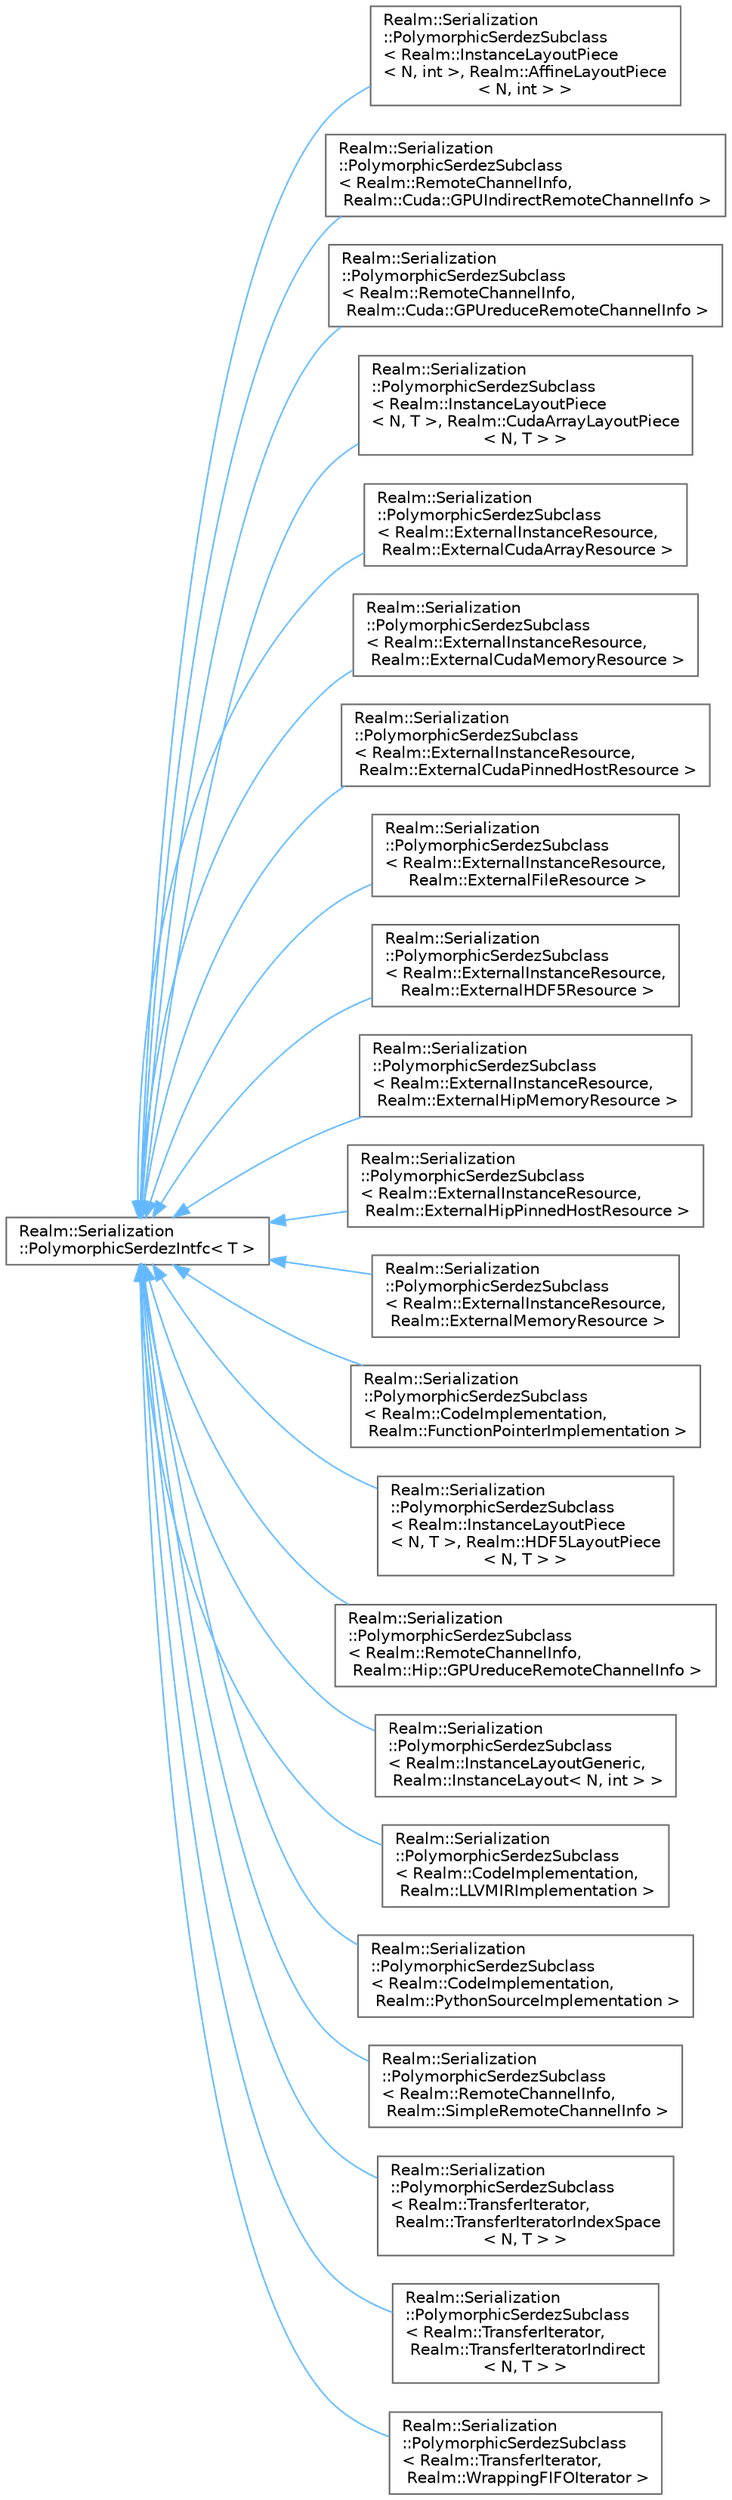 digraph "Graphical Class Hierarchy"
{
 // LATEX_PDF_SIZE
  bgcolor="transparent";
  edge [fontname=Helvetica,fontsize=10,labelfontname=Helvetica,labelfontsize=10];
  node [fontname=Helvetica,fontsize=10,shape=box,height=0.2,width=0.4];
  rankdir="LR";
  Node0 [id="Node000000",label="Realm::Serialization\l::PolymorphicSerdezIntfc\< T \>",height=0.2,width=0.4,color="grey40", fillcolor="white", style="filled",URL="$classRealm_1_1Serialization_1_1PolymorphicSerdezIntfc.html",tooltip=" "];
  Node0 -> Node1 [id="edge304_Node000000_Node000001",dir="back",color="steelblue1",style="solid",tooltip=" "];
  Node1 [id="Node000001",label="Realm::Serialization\l::PolymorphicSerdezSubclass\l\< Realm::InstanceLayoutPiece\l\< N, int \>, Realm::AffineLayoutPiece\l\< N, int \> \>",height=0.2,width=0.4,color="grey40", fillcolor="white", style="filled",URL="$classRealm_1_1Serialization_1_1PolymorphicSerdezSubclass.html",tooltip=" "];
  Node0 -> Node2 [id="edge305_Node000000_Node000002",dir="back",color="steelblue1",style="solid",tooltip=" "];
  Node2 [id="Node000002",label="Realm::Serialization\l::PolymorphicSerdezSubclass\l\< Realm::RemoteChannelInfo,\l Realm::Cuda::GPUIndirectRemoteChannelInfo \>",height=0.2,width=0.4,color="grey40", fillcolor="white", style="filled",URL="$classRealm_1_1Serialization_1_1PolymorphicSerdezSubclass.html",tooltip=" "];
  Node0 -> Node3 [id="edge306_Node000000_Node000003",dir="back",color="steelblue1",style="solid",tooltip=" "];
  Node3 [id="Node000003",label="Realm::Serialization\l::PolymorphicSerdezSubclass\l\< Realm::RemoteChannelInfo,\l Realm::Cuda::GPUreduceRemoteChannelInfo \>",height=0.2,width=0.4,color="grey40", fillcolor="white", style="filled",URL="$classRealm_1_1Serialization_1_1PolymorphicSerdezSubclass.html",tooltip=" "];
  Node0 -> Node4 [id="edge307_Node000000_Node000004",dir="back",color="steelblue1",style="solid",tooltip=" "];
  Node4 [id="Node000004",label="Realm::Serialization\l::PolymorphicSerdezSubclass\l\< Realm::InstanceLayoutPiece\l\< N, T \>, Realm::CudaArrayLayoutPiece\l\< N, T \> \>",height=0.2,width=0.4,color="grey40", fillcolor="white", style="filled",URL="$classRealm_1_1Serialization_1_1PolymorphicSerdezSubclass.html",tooltip=" "];
  Node0 -> Node5 [id="edge308_Node000000_Node000005",dir="back",color="steelblue1",style="solid",tooltip=" "];
  Node5 [id="Node000005",label="Realm::Serialization\l::PolymorphicSerdezSubclass\l\< Realm::ExternalInstanceResource,\l Realm::ExternalCudaArrayResource \>",height=0.2,width=0.4,color="grey40", fillcolor="white", style="filled",URL="$classRealm_1_1Serialization_1_1PolymorphicSerdezSubclass.html",tooltip=" "];
  Node0 -> Node6 [id="edge309_Node000000_Node000006",dir="back",color="steelblue1",style="solid",tooltip=" "];
  Node6 [id="Node000006",label="Realm::Serialization\l::PolymorphicSerdezSubclass\l\< Realm::ExternalInstanceResource,\l Realm::ExternalCudaMemoryResource \>",height=0.2,width=0.4,color="grey40", fillcolor="white", style="filled",URL="$classRealm_1_1Serialization_1_1PolymorphicSerdezSubclass.html",tooltip=" "];
  Node0 -> Node7 [id="edge310_Node000000_Node000007",dir="back",color="steelblue1",style="solid",tooltip=" "];
  Node7 [id="Node000007",label="Realm::Serialization\l::PolymorphicSerdezSubclass\l\< Realm::ExternalInstanceResource,\l Realm::ExternalCudaPinnedHostResource \>",height=0.2,width=0.4,color="grey40", fillcolor="white", style="filled",URL="$classRealm_1_1Serialization_1_1PolymorphicSerdezSubclass.html",tooltip=" "];
  Node0 -> Node8 [id="edge311_Node000000_Node000008",dir="back",color="steelblue1",style="solid",tooltip=" "];
  Node8 [id="Node000008",label="Realm::Serialization\l::PolymorphicSerdezSubclass\l\< Realm::ExternalInstanceResource,\l Realm::ExternalFileResource \>",height=0.2,width=0.4,color="grey40", fillcolor="white", style="filled",URL="$classRealm_1_1Serialization_1_1PolymorphicSerdezSubclass.html",tooltip=" "];
  Node0 -> Node9 [id="edge312_Node000000_Node000009",dir="back",color="steelblue1",style="solid",tooltip=" "];
  Node9 [id="Node000009",label="Realm::Serialization\l::PolymorphicSerdezSubclass\l\< Realm::ExternalInstanceResource,\l Realm::ExternalHDF5Resource \>",height=0.2,width=0.4,color="grey40", fillcolor="white", style="filled",URL="$classRealm_1_1Serialization_1_1PolymorphicSerdezSubclass.html",tooltip=" "];
  Node0 -> Node10 [id="edge313_Node000000_Node000010",dir="back",color="steelblue1",style="solid",tooltip=" "];
  Node10 [id="Node000010",label="Realm::Serialization\l::PolymorphicSerdezSubclass\l\< Realm::ExternalInstanceResource,\l Realm::ExternalHipMemoryResource \>",height=0.2,width=0.4,color="grey40", fillcolor="white", style="filled",URL="$classRealm_1_1Serialization_1_1PolymorphicSerdezSubclass.html",tooltip=" "];
  Node0 -> Node11 [id="edge314_Node000000_Node000011",dir="back",color="steelblue1",style="solid",tooltip=" "];
  Node11 [id="Node000011",label="Realm::Serialization\l::PolymorphicSerdezSubclass\l\< Realm::ExternalInstanceResource,\l Realm::ExternalHipPinnedHostResource \>",height=0.2,width=0.4,color="grey40", fillcolor="white", style="filled",URL="$classRealm_1_1Serialization_1_1PolymorphicSerdezSubclass.html",tooltip=" "];
  Node0 -> Node12 [id="edge315_Node000000_Node000012",dir="back",color="steelblue1",style="solid",tooltip=" "];
  Node12 [id="Node000012",label="Realm::Serialization\l::PolymorphicSerdezSubclass\l\< Realm::ExternalInstanceResource,\l Realm::ExternalMemoryResource \>",height=0.2,width=0.4,color="grey40", fillcolor="white", style="filled",URL="$classRealm_1_1Serialization_1_1PolymorphicSerdezSubclass.html",tooltip=" "];
  Node0 -> Node13 [id="edge316_Node000000_Node000013",dir="back",color="steelblue1",style="solid",tooltip=" "];
  Node13 [id="Node000013",label="Realm::Serialization\l::PolymorphicSerdezSubclass\l\< Realm::CodeImplementation,\l Realm::FunctionPointerImplementation \>",height=0.2,width=0.4,color="grey40", fillcolor="white", style="filled",URL="$classRealm_1_1Serialization_1_1PolymorphicSerdezSubclass.html",tooltip=" "];
  Node0 -> Node14 [id="edge317_Node000000_Node000014",dir="back",color="steelblue1",style="solid",tooltip=" "];
  Node14 [id="Node000014",label="Realm::Serialization\l::PolymorphicSerdezSubclass\l\< Realm::InstanceLayoutPiece\l\< N, T \>, Realm::HDF5LayoutPiece\l\< N, T \> \>",height=0.2,width=0.4,color="grey40", fillcolor="white", style="filled",URL="$classRealm_1_1Serialization_1_1PolymorphicSerdezSubclass.html",tooltip=" "];
  Node0 -> Node15 [id="edge318_Node000000_Node000015",dir="back",color="steelblue1",style="solid",tooltip=" "];
  Node15 [id="Node000015",label="Realm::Serialization\l::PolymorphicSerdezSubclass\l\< Realm::RemoteChannelInfo,\l Realm::Hip::GPUreduceRemoteChannelInfo \>",height=0.2,width=0.4,color="grey40", fillcolor="white", style="filled",URL="$classRealm_1_1Serialization_1_1PolymorphicSerdezSubclass.html",tooltip=" "];
  Node0 -> Node16 [id="edge319_Node000000_Node000016",dir="back",color="steelblue1",style="solid",tooltip=" "];
  Node16 [id="Node000016",label="Realm::Serialization\l::PolymorphicSerdezSubclass\l\< Realm::InstanceLayoutGeneric,\l Realm::InstanceLayout\< N, int \> \>",height=0.2,width=0.4,color="grey40", fillcolor="white", style="filled",URL="$classRealm_1_1Serialization_1_1PolymorphicSerdezSubclass.html",tooltip=" "];
  Node0 -> Node17 [id="edge320_Node000000_Node000017",dir="back",color="steelblue1",style="solid",tooltip=" "];
  Node17 [id="Node000017",label="Realm::Serialization\l::PolymorphicSerdezSubclass\l\< Realm::CodeImplementation,\l Realm::LLVMIRImplementation \>",height=0.2,width=0.4,color="grey40", fillcolor="white", style="filled",URL="$classRealm_1_1Serialization_1_1PolymorphicSerdezSubclass.html",tooltip=" "];
  Node0 -> Node18 [id="edge321_Node000000_Node000018",dir="back",color="steelblue1",style="solid",tooltip=" "];
  Node18 [id="Node000018",label="Realm::Serialization\l::PolymorphicSerdezSubclass\l\< Realm::CodeImplementation,\l Realm::PythonSourceImplementation \>",height=0.2,width=0.4,color="grey40", fillcolor="white", style="filled",URL="$classRealm_1_1Serialization_1_1PolymorphicSerdezSubclass.html",tooltip=" "];
  Node0 -> Node19 [id="edge322_Node000000_Node000019",dir="back",color="steelblue1",style="solid",tooltip=" "];
  Node19 [id="Node000019",label="Realm::Serialization\l::PolymorphicSerdezSubclass\l\< Realm::RemoteChannelInfo,\l Realm::SimpleRemoteChannelInfo \>",height=0.2,width=0.4,color="grey40", fillcolor="white", style="filled",URL="$classRealm_1_1Serialization_1_1PolymorphicSerdezSubclass.html",tooltip=" "];
  Node0 -> Node20 [id="edge323_Node000000_Node000020",dir="back",color="steelblue1",style="solid",tooltip=" "];
  Node20 [id="Node000020",label="Realm::Serialization\l::PolymorphicSerdezSubclass\l\< Realm::TransferIterator,\l Realm::TransferIteratorIndexSpace\l\< N, T \> \>",height=0.2,width=0.4,color="grey40", fillcolor="white", style="filled",URL="$classRealm_1_1Serialization_1_1PolymorphicSerdezSubclass.html",tooltip=" "];
  Node0 -> Node21 [id="edge324_Node000000_Node000021",dir="back",color="steelblue1",style="solid",tooltip=" "];
  Node21 [id="Node000021",label="Realm::Serialization\l::PolymorphicSerdezSubclass\l\< Realm::TransferIterator,\l Realm::TransferIteratorIndirect\l\< N, T \> \>",height=0.2,width=0.4,color="grey40", fillcolor="white", style="filled",URL="$classRealm_1_1Serialization_1_1PolymorphicSerdezSubclass.html",tooltip=" "];
  Node0 -> Node22 [id="edge325_Node000000_Node000022",dir="back",color="steelblue1",style="solid",tooltip=" "];
  Node22 [id="Node000022",label="Realm::Serialization\l::PolymorphicSerdezSubclass\l\< Realm::TransferIterator,\l Realm::WrappingFIFOIterator \>",height=0.2,width=0.4,color="grey40", fillcolor="white", style="filled",URL="$classRealm_1_1Serialization_1_1PolymorphicSerdezSubclass.html",tooltip=" "];
}

